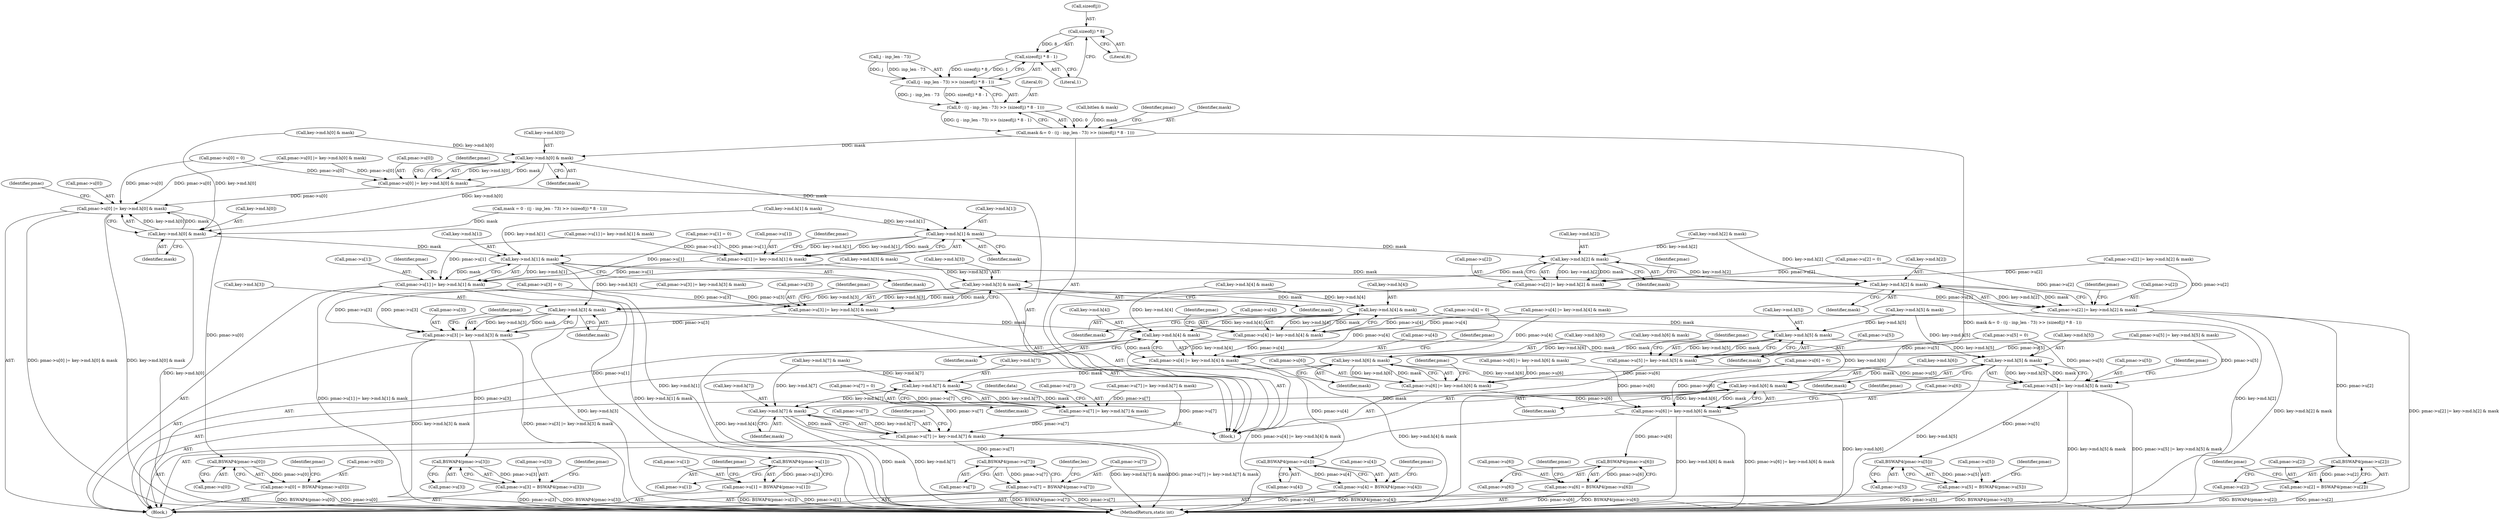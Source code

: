digraph "0_openssl_68595c0c2886e7942a14f98c17a55a88afb6c292_0@API" {
"1001166" [label="(Call,sizeof(j) * 8)"];
"1001165" [label="(Call,sizeof(j) * 8 - 1)"];
"1001159" [label="(Call,(j - inp_len - 73) >> (sizeof(j) * 8 - 1))"];
"1001157" [label="(Call,0 - ((j - inp_len - 73) >> (sizeof(j) * 8 - 1)))"];
"1001155" [label="(Call,mask &= 0 - ((j - inp_len - 73) >> (sizeof(j) * 8 - 1)))"];
"1001177" [label="(Call,key->md.h[0] & mask)"];
"1001171" [label="(Call,pmac->u[0] |= key->md.h[0] & mask)"];
"1001406" [label="(Call,pmac->u[0] |= key->md.h[0] & mask)"];
"1001532" [label="(Call,BSWAP4(pmac->u[0]))"];
"1001526" [label="(Call,pmac->u[0] = BSWAP4(pmac->u[0]))"];
"1001192" [label="(Call,key->md.h[1] & mask)"];
"1001186" [label="(Call,pmac->u[1] |= key->md.h[1] & mask)"];
"1001421" [label="(Call,pmac->u[1] |= key->md.h[1] & mask)"];
"1001544" [label="(Call,BSWAP4(pmac->u[1]))"];
"1001538" [label="(Call,pmac->u[1] = BSWAP4(pmac->u[1]))"];
"1001207" [label="(Call,key->md.h[2] & mask)"];
"1001201" [label="(Call,pmac->u[2] |= key->md.h[2] & mask)"];
"1001436" [label="(Call,pmac->u[2] |= key->md.h[2] & mask)"];
"1001556" [label="(Call,BSWAP4(pmac->u[2]))"];
"1001550" [label="(Call,pmac->u[2] = BSWAP4(pmac->u[2]))"];
"1001222" [label="(Call,key->md.h[3] & mask)"];
"1001216" [label="(Call,pmac->u[3] |= key->md.h[3] & mask)"];
"1001451" [label="(Call,pmac->u[3] |= key->md.h[3] & mask)"];
"1001568" [label="(Call,BSWAP4(pmac->u[3]))"];
"1001562" [label="(Call,pmac->u[3] = BSWAP4(pmac->u[3]))"];
"1001237" [label="(Call,key->md.h[4] & mask)"];
"1001231" [label="(Call,pmac->u[4] |= key->md.h[4] & mask)"];
"1001466" [label="(Call,pmac->u[4] |= key->md.h[4] & mask)"];
"1001580" [label="(Call,BSWAP4(pmac->u[4]))"];
"1001574" [label="(Call,pmac->u[4] = BSWAP4(pmac->u[4]))"];
"1001252" [label="(Call,key->md.h[5] & mask)"];
"1001246" [label="(Call,pmac->u[5] |= key->md.h[5] & mask)"];
"1001481" [label="(Call,pmac->u[5] |= key->md.h[5] & mask)"];
"1001592" [label="(Call,BSWAP4(pmac->u[5]))"];
"1001586" [label="(Call,pmac->u[5] = BSWAP4(pmac->u[5]))"];
"1001267" [label="(Call,key->md.h[6] & mask)"];
"1001261" [label="(Call,pmac->u[6] |= key->md.h[6] & mask)"];
"1001496" [label="(Call,pmac->u[6] |= key->md.h[6] & mask)"];
"1001604" [label="(Call,BSWAP4(pmac->u[6]))"];
"1001598" [label="(Call,pmac->u[6] = BSWAP4(pmac->u[6]))"];
"1001282" [label="(Call,key->md.h[7] & mask)"];
"1001276" [label="(Call,pmac->u[7] |= key->md.h[7] & mask)"];
"1001511" [label="(Call,pmac->u[7] |= key->md.h[7] & mask)"];
"1001616" [label="(Call,BSWAP4(pmac->u[7]))"];
"1001610" [label="(Call,pmac->u[7] = BSWAP4(pmac->u[7]))"];
"1001517" [label="(Call,key->md.h[7] & mask)"];
"1001502" [label="(Call,key->md.h[6] & mask)"];
"1001487" [label="(Call,key->md.h[5] & mask)"];
"1001472" [label="(Call,key->md.h[4] & mask)"];
"1001457" [label="(Call,key->md.h[3] & mask)"];
"1001442" [label="(Call,key->md.h[2] & mask)"];
"1001427" [label="(Call,key->md.h[1] & mask)"];
"1001412" [label="(Call,key->md.h[0] & mask)"];
"1001232" [label="(Call,pmac->u[4])"];
"1001261" [label="(Call,pmac->u[6] |= key->md.h[6] & mask)"];
"1001290" [label="(Identifier,mask)"];
"1001420" [label="(Identifier,mask)"];
"1001604" [label="(Call,BSWAP4(pmac->u[6]))"];
"1001503" [label="(Call,key->md.h[6])"];
"1001002" [label="(Call,pmac->u[2] |= key->md.h[2] & mask)"];
"1001465" [label="(Identifier,mask)"];
"1001264" [label="(Identifier,pmac)"];
"1001427" [label="(Call,key->md.h[1] & mask)"];
"1001208" [label="(Call,key->md.h[2])"];
"1001217" [label="(Call,pmac->u[3])"];
"1001592" [label="(Call,BSWAP4(pmac->u[5]))"];
"1001171" [label="(Call,pmac->u[0] |= key->md.h[0] & mask)"];
"1001610" [label="(Call,pmac->u[7] = BSWAP4(pmac->u[7]))"];
"1001457" [label="(Call,key->md.h[3] & mask)"];
"1001083" [label="(Call,key->md.h[7] & mask)"];
"1001473" [label="(Call,key->md.h[4])"];
"1001283" [label="(Call,key->md.h[7])"];
"1001551" [label="(Call,pmac->u[2])"];
"1001223" [label="(Call,key->md.h[3])"];
"1001166" [label="(Call,sizeof(j) * 8)"];
"1000837" [label="(Call,pmac->u[6] = 0)"];
"1001458" [label="(Call,key->md.h[3])"];
"1001526" [label="(Call,pmac->u[0] = BSWAP4(pmac->u[0]))"];
"1001586" [label="(Call,pmac->u[5] = BSWAP4(pmac->u[5]))"];
"1001167" [label="(Call,sizeof(j))"];
"1001165" [label="(Call,sizeof(j) * 8 - 1)"];
"1001616" [label="(Call,BSWAP4(pmac->u[7]))"];
"1001617" [label="(Call,pmac->u[7])"];
"1001480" [label="(Identifier,mask)"];
"1001587" [label="(Call,pmac->u[5])"];
"1000809" [label="(Call,pmac->u[2] = 0)"];
"1001518" [label="(Call,key->md.h[7])"];
"1000823" [label="(Call,pmac->u[4] = 0)"];
"1000978" [label="(Call,key->md.h[0] & mask)"];
"1001216" [label="(Call,pmac->u[3] |= key->md.h[3] & mask)"];
"1001562" [label="(Call,pmac->u[3] = BSWAP4(pmac->u[3]))"];
"1001032" [label="(Call,pmac->u[4] |= key->md.h[4] & mask)"];
"1001260" [label="(Identifier,mask)"];
"1001282" [label="(Call,key->md.h[7] & mask)"];
"1001421" [label="(Call,pmac->u[1] |= key->md.h[1] & mask)"];
"1001439" [label="(Identifier,pmac)"];
"1001201" [label="(Call,pmac->u[2] |= key->md.h[2] & mask)"];
"1001185" [label="(Identifier,mask)"];
"1001159" [label="(Call,(j - inp_len - 73) >> (sizeof(j) * 8 - 1))"];
"1001247" [label="(Call,pmac->u[5])"];
"1001580" [label="(Call,BSWAP4(pmac->u[4]))"];
"1001237" [label="(Call,key->md.h[4] & mask)"];
"1001556" [label="(Call,BSWAP4(pmac->u[2]))"];
"1001186" [label="(Call,pmac->u[1] |= key->md.h[1] & mask)"];
"1001422" [label="(Call,pmac->u[1])"];
"1001268" [label="(Call,key->md.h[6])"];
"1001428" [label="(Call,key->md.h[1])"];
"1001569" [label="(Call,pmac->u[3])"];
"1001062" [label="(Call,pmac->u[6] |= key->md.h[6] & mask)"];
"1001452" [label="(Call,pmac->u[3])"];
"1001424" [label="(Identifier,pmac)"];
"1001145" [label="(Call,bitlen & mask)"];
"1001538" [label="(Call,pmac->u[1] = BSWAP4(pmac->u[1]))"];
"1001574" [label="(Call,pmac->u[4] = BSWAP4(pmac->u[4]))"];
"1001246" [label="(Call,pmac->u[5] |= key->md.h[5] & mask)"];
"1001466" [label="(Call,pmac->u[4] |= key->md.h[4] & mask)"];
"1001593" [label="(Call,pmac->u[5])"];
"1001219" [label="(Identifier,pmac)"];
"1001525" [label="(Identifier,mask)"];
"1001532" [label="(Call,BSWAP4(pmac->u[0]))"];
"1001275" [label="(Identifier,mask)"];
"1001407" [label="(Call,pmac->u[0])"];
"1001238" [label="(Call,key->md.h[4])"];
"1001390" [label="(Call,mask = 0 - ((j - inp_len - 73) >> (sizeof(j) * 8 - 1)))"];
"1001120" [label="(Block,)"];
"1001487" [label="(Call,key->md.h[5] & mask)"];
"1001541" [label="(Identifier,pmac)"];
"1001193" [label="(Call,key->md.h[1])"];
"1001249" [label="(Identifier,pmac)"];
"1001481" [label="(Call,pmac->u[5] |= key->md.h[5] & mask)"];
"1001451" [label="(Call,pmac->u[3] |= key->md.h[3] & mask)"];
"1001435" [label="(Identifier,mask)"];
"1001467" [label="(Call,pmac->u[4])"];
"1001204" [label="(Identifier,pmac)"];
"1001484" [label="(Identifier,pmac)"];
"1001605" [label="(Call,pmac->u[6])"];
"1001177" [label="(Call,key->md.h[0] & mask)"];
"1001262" [label="(Call,pmac->u[6])"];
"1001482" [label="(Call,pmac->u[5])"];
"1001565" [label="(Identifier,pmac)"];
"1001545" [label="(Call,pmac->u[1])"];
"1001623" [label="(Identifier,len)"];
"1000830" [label="(Call,pmac->u[5] = 0)"];
"1000987" [label="(Call,pmac->u[1] |= key->md.h[1] & mask)"];
"1001514" [label="(Identifier,pmac)"];
"1001413" [label="(Call,key->md.h[0])"];
"1001277" [label="(Call,pmac->u[7])"];
"1000795" [label="(Call,pmac->u[0] = 0)"];
"1001172" [label="(Call,pmac->u[0])"];
"1001469" [label="(Identifier,pmac)"];
"1001533" [label="(Call,pmac->u[0])"];
"1001575" [label="(Call,pmac->u[4])"];
"1001601" [label="(Identifier,pmac)"];
"1001557" [label="(Call,pmac->u[2])"];
"1001222" [label="(Call,key->md.h[3] & mask)"];
"1001202" [label="(Call,pmac->u[2])"];
"1000816" [label="(Call,pmac->u[3] = 0)"];
"1001068" [label="(Call,key->md.h[6] & mask)"];
"1001502" [label="(Call,key->md.h[6] & mask)"];
"1001511" [label="(Call,pmac->u[7] |= key->md.h[7] & mask)"];
"1001529" [label="(Identifier,pmac)"];
"1001568" [label="(Call,BSWAP4(pmac->u[3]))"];
"1001497" [label="(Call,pmac->u[6])"];
"1001155" [label="(Call,mask &= 0 - ((j - inp_len - 73) >> (sizeof(j) * 8 - 1)))"];
"1001544" [label="(Call,BSWAP4(pmac->u[1]))"];
"1000496" [label="(Block,)"];
"1000993" [label="(Call,key->md.h[1] & mask)"];
"1001169" [label="(Literal,8)"];
"1001589" [label="(Identifier,pmac)"];
"1001550" [label="(Call,pmac->u[2] = BSWAP4(pmac->u[2]))"];
"1001157" [label="(Call,0 - ((j - inp_len - 73) >> (sizeof(j) * 8 - 1)))"];
"1001200" [label="(Identifier,mask)"];
"1001944" [label="(MethodReturn,static int)"];
"1001577" [label="(Identifier,pmac)"];
"1001038" [label="(Call,key->md.h[4] & mask)"];
"1001436" [label="(Call,pmac->u[2] |= key->md.h[2] & mask)"];
"1001245" [label="(Identifier,mask)"];
"1001279" [label="(Identifier,pmac)"];
"1001252" [label="(Call,key->md.h[5] & mask)"];
"1001189" [label="(Identifier,pmac)"];
"1001276" [label="(Call,pmac->u[7] |= key->md.h[7] & mask)"];
"1001517" [label="(Call,key->md.h[7] & mask)"];
"1001412" [label="(Call,key->md.h[0] & mask)"];
"1001158" [label="(Literal,0)"];
"1001599" [label="(Call,pmac->u[6])"];
"1001170" [label="(Literal,1)"];
"1000972" [label="(Call,pmac->u[0] |= key->md.h[0] & mask)"];
"1001488" [label="(Call,key->md.h[5])"];
"1001008" [label="(Call,key->md.h[2] & mask)"];
"1001215" [label="(Identifier,mask)"];
"1001613" [label="(Identifier,pmac)"];
"1001292" [label="(Identifier,data)"];
"1000844" [label="(Call,pmac->u[7] = 0)"];
"1001495" [label="(Identifier,mask)"];
"1001454" [label="(Identifier,pmac)"];
"1001553" [label="(Identifier,pmac)"];
"1001207" [label="(Call,key->md.h[2] & mask)"];
"1001160" [label="(Call,j - inp_len - 73)"];
"1001581" [label="(Call,pmac->u[4])"];
"1001267" [label="(Call,key->md.h[6] & mask)"];
"1001174" [label="(Identifier,pmac)"];
"1000802" [label="(Call,pmac->u[1] = 0)"];
"1001499" [label="(Identifier,pmac)"];
"1001598" [label="(Call,pmac->u[6] = BSWAP4(pmac->u[6]))"];
"1001442" [label="(Call,key->md.h[2] & mask)"];
"1001234" [label="(Identifier,pmac)"];
"1001472" [label="(Call,key->md.h[4] & mask)"];
"1001512" [label="(Call,pmac->u[7])"];
"1001077" [label="(Call,pmac->u[7] |= key->md.h[7] & mask)"];
"1001611" [label="(Call,pmac->u[7])"];
"1001406" [label="(Call,pmac->u[0] |= key->md.h[0] & mask)"];
"1001450" [label="(Identifier,mask)"];
"1001156" [label="(Identifier,mask)"];
"1001178" [label="(Call,key->md.h[0])"];
"1001563" [label="(Call,pmac->u[3])"];
"1001539" [label="(Call,pmac->u[1])"];
"1001023" [label="(Call,key->md.h[3] & mask)"];
"1001230" [label="(Identifier,mask)"];
"1001437" [label="(Call,pmac->u[2])"];
"1001527" [label="(Call,pmac->u[0])"];
"1001047" [label="(Call,pmac->u[5] |= key->md.h[5] & mask)"];
"1001496" [label="(Call,pmac->u[6] |= key->md.h[6] & mask)"];
"1001510" [label="(Identifier,mask)"];
"1001053" [label="(Call,key->md.h[5] & mask)"];
"1001231" [label="(Call,pmac->u[4] |= key->md.h[4] & mask)"];
"1001253" [label="(Call,key->md.h[5])"];
"1001187" [label="(Call,pmac->u[1])"];
"1001443" [label="(Call,key->md.h[2])"];
"1001192" [label="(Call,key->md.h[1] & mask)"];
"1001017" [label="(Call,pmac->u[3] |= key->md.h[3] & mask)"];
"1001166" -> "1001165"  [label="AST: "];
"1001166" -> "1001169"  [label="CFG: "];
"1001167" -> "1001166"  [label="AST: "];
"1001169" -> "1001166"  [label="AST: "];
"1001170" -> "1001166"  [label="CFG: "];
"1001166" -> "1001165"  [label="DDG: 8"];
"1001165" -> "1001159"  [label="AST: "];
"1001165" -> "1001170"  [label="CFG: "];
"1001170" -> "1001165"  [label="AST: "];
"1001159" -> "1001165"  [label="CFG: "];
"1001165" -> "1001159"  [label="DDG: sizeof(j) * 8"];
"1001165" -> "1001159"  [label="DDG: 1"];
"1001159" -> "1001157"  [label="AST: "];
"1001160" -> "1001159"  [label="AST: "];
"1001157" -> "1001159"  [label="CFG: "];
"1001159" -> "1001157"  [label="DDG: j - inp_len - 73"];
"1001159" -> "1001157"  [label="DDG: sizeof(j) * 8 - 1"];
"1001160" -> "1001159"  [label="DDG: j"];
"1001160" -> "1001159"  [label="DDG: inp_len - 73"];
"1001157" -> "1001155"  [label="AST: "];
"1001158" -> "1001157"  [label="AST: "];
"1001155" -> "1001157"  [label="CFG: "];
"1001157" -> "1001155"  [label="DDG: 0"];
"1001157" -> "1001155"  [label="DDG: (j - inp_len - 73) >> (sizeof(j) * 8 - 1)"];
"1001155" -> "1001120"  [label="AST: "];
"1001156" -> "1001155"  [label="AST: "];
"1001174" -> "1001155"  [label="CFG: "];
"1001155" -> "1001944"  [label="DDG: mask &= 0 - ((j - inp_len - 73) >> (sizeof(j) * 8 - 1))"];
"1001145" -> "1001155"  [label="DDG: mask"];
"1001155" -> "1001177"  [label="DDG: mask"];
"1001177" -> "1001171"  [label="AST: "];
"1001177" -> "1001185"  [label="CFG: "];
"1001178" -> "1001177"  [label="AST: "];
"1001185" -> "1001177"  [label="AST: "];
"1001171" -> "1001177"  [label="CFG: "];
"1001177" -> "1001171"  [label="DDG: key->md.h[0]"];
"1001177" -> "1001171"  [label="DDG: mask"];
"1000978" -> "1001177"  [label="DDG: key->md.h[0]"];
"1001177" -> "1001192"  [label="DDG: mask"];
"1001177" -> "1001412"  [label="DDG: key->md.h[0]"];
"1001171" -> "1001120"  [label="AST: "];
"1001172" -> "1001171"  [label="AST: "];
"1001189" -> "1001171"  [label="CFG: "];
"1000795" -> "1001171"  [label="DDG: pmac->u[0]"];
"1000972" -> "1001171"  [label="DDG: pmac->u[0]"];
"1001171" -> "1001406"  [label="DDG: pmac->u[0]"];
"1001406" -> "1000496"  [label="AST: "];
"1001406" -> "1001412"  [label="CFG: "];
"1001407" -> "1001406"  [label="AST: "];
"1001412" -> "1001406"  [label="AST: "];
"1001424" -> "1001406"  [label="CFG: "];
"1001406" -> "1001944"  [label="DDG: pmac->u[0] |= key->md.h[0] & mask"];
"1001406" -> "1001944"  [label="DDG: key->md.h[0] & mask"];
"1000795" -> "1001406"  [label="DDG: pmac->u[0]"];
"1000972" -> "1001406"  [label="DDG: pmac->u[0]"];
"1001412" -> "1001406"  [label="DDG: key->md.h[0]"];
"1001412" -> "1001406"  [label="DDG: mask"];
"1001406" -> "1001532"  [label="DDG: pmac->u[0]"];
"1001532" -> "1001526"  [label="AST: "];
"1001532" -> "1001533"  [label="CFG: "];
"1001533" -> "1001532"  [label="AST: "];
"1001526" -> "1001532"  [label="CFG: "];
"1001532" -> "1001526"  [label="DDG: pmac->u[0]"];
"1001526" -> "1000496"  [label="AST: "];
"1001527" -> "1001526"  [label="AST: "];
"1001541" -> "1001526"  [label="CFG: "];
"1001526" -> "1001944"  [label="DDG: BSWAP4(pmac->u[0])"];
"1001526" -> "1001944"  [label="DDG: pmac->u[0]"];
"1001192" -> "1001186"  [label="AST: "];
"1001192" -> "1001200"  [label="CFG: "];
"1001193" -> "1001192"  [label="AST: "];
"1001200" -> "1001192"  [label="AST: "];
"1001186" -> "1001192"  [label="CFG: "];
"1001192" -> "1001186"  [label="DDG: key->md.h[1]"];
"1001192" -> "1001186"  [label="DDG: mask"];
"1000993" -> "1001192"  [label="DDG: key->md.h[1]"];
"1001192" -> "1001207"  [label="DDG: mask"];
"1001192" -> "1001427"  [label="DDG: key->md.h[1]"];
"1001186" -> "1001120"  [label="AST: "];
"1001187" -> "1001186"  [label="AST: "];
"1001204" -> "1001186"  [label="CFG: "];
"1000802" -> "1001186"  [label="DDG: pmac->u[1]"];
"1000987" -> "1001186"  [label="DDG: pmac->u[1]"];
"1001186" -> "1001421"  [label="DDG: pmac->u[1]"];
"1001421" -> "1000496"  [label="AST: "];
"1001421" -> "1001427"  [label="CFG: "];
"1001422" -> "1001421"  [label="AST: "];
"1001427" -> "1001421"  [label="AST: "];
"1001439" -> "1001421"  [label="CFG: "];
"1001421" -> "1001944"  [label="DDG: key->md.h[1] & mask"];
"1001421" -> "1001944"  [label="DDG: pmac->u[1] |= key->md.h[1] & mask"];
"1000802" -> "1001421"  [label="DDG: pmac->u[1]"];
"1000987" -> "1001421"  [label="DDG: pmac->u[1]"];
"1001427" -> "1001421"  [label="DDG: key->md.h[1]"];
"1001427" -> "1001421"  [label="DDG: mask"];
"1001421" -> "1001544"  [label="DDG: pmac->u[1]"];
"1001544" -> "1001538"  [label="AST: "];
"1001544" -> "1001545"  [label="CFG: "];
"1001545" -> "1001544"  [label="AST: "];
"1001538" -> "1001544"  [label="CFG: "];
"1001544" -> "1001538"  [label="DDG: pmac->u[1]"];
"1001538" -> "1000496"  [label="AST: "];
"1001539" -> "1001538"  [label="AST: "];
"1001553" -> "1001538"  [label="CFG: "];
"1001538" -> "1001944"  [label="DDG: BSWAP4(pmac->u[1])"];
"1001538" -> "1001944"  [label="DDG: pmac->u[1]"];
"1001207" -> "1001201"  [label="AST: "];
"1001207" -> "1001215"  [label="CFG: "];
"1001208" -> "1001207"  [label="AST: "];
"1001215" -> "1001207"  [label="AST: "];
"1001201" -> "1001207"  [label="CFG: "];
"1001207" -> "1001201"  [label="DDG: key->md.h[2]"];
"1001207" -> "1001201"  [label="DDG: mask"];
"1001008" -> "1001207"  [label="DDG: key->md.h[2]"];
"1001207" -> "1001222"  [label="DDG: mask"];
"1001207" -> "1001442"  [label="DDG: key->md.h[2]"];
"1001201" -> "1001120"  [label="AST: "];
"1001202" -> "1001201"  [label="AST: "];
"1001219" -> "1001201"  [label="CFG: "];
"1000809" -> "1001201"  [label="DDG: pmac->u[2]"];
"1001002" -> "1001201"  [label="DDG: pmac->u[2]"];
"1001201" -> "1001436"  [label="DDG: pmac->u[2]"];
"1001436" -> "1000496"  [label="AST: "];
"1001436" -> "1001442"  [label="CFG: "];
"1001437" -> "1001436"  [label="AST: "];
"1001442" -> "1001436"  [label="AST: "];
"1001454" -> "1001436"  [label="CFG: "];
"1001436" -> "1001944"  [label="DDG: pmac->u[2] |= key->md.h[2] & mask"];
"1001436" -> "1001944"  [label="DDG: key->md.h[2] & mask"];
"1000809" -> "1001436"  [label="DDG: pmac->u[2]"];
"1001002" -> "1001436"  [label="DDG: pmac->u[2]"];
"1001442" -> "1001436"  [label="DDG: key->md.h[2]"];
"1001442" -> "1001436"  [label="DDG: mask"];
"1001436" -> "1001556"  [label="DDG: pmac->u[2]"];
"1001556" -> "1001550"  [label="AST: "];
"1001556" -> "1001557"  [label="CFG: "];
"1001557" -> "1001556"  [label="AST: "];
"1001550" -> "1001556"  [label="CFG: "];
"1001556" -> "1001550"  [label="DDG: pmac->u[2]"];
"1001550" -> "1000496"  [label="AST: "];
"1001551" -> "1001550"  [label="AST: "];
"1001565" -> "1001550"  [label="CFG: "];
"1001550" -> "1001944"  [label="DDG: pmac->u[2]"];
"1001550" -> "1001944"  [label="DDG: BSWAP4(pmac->u[2])"];
"1001222" -> "1001216"  [label="AST: "];
"1001222" -> "1001230"  [label="CFG: "];
"1001223" -> "1001222"  [label="AST: "];
"1001230" -> "1001222"  [label="AST: "];
"1001216" -> "1001222"  [label="CFG: "];
"1001222" -> "1001216"  [label="DDG: key->md.h[3]"];
"1001222" -> "1001216"  [label="DDG: mask"];
"1001023" -> "1001222"  [label="DDG: key->md.h[3]"];
"1001222" -> "1001237"  [label="DDG: mask"];
"1001222" -> "1001457"  [label="DDG: key->md.h[3]"];
"1001216" -> "1001120"  [label="AST: "];
"1001217" -> "1001216"  [label="AST: "];
"1001234" -> "1001216"  [label="CFG: "];
"1000816" -> "1001216"  [label="DDG: pmac->u[3]"];
"1001017" -> "1001216"  [label="DDG: pmac->u[3]"];
"1001216" -> "1001451"  [label="DDG: pmac->u[3]"];
"1001451" -> "1000496"  [label="AST: "];
"1001451" -> "1001457"  [label="CFG: "];
"1001452" -> "1001451"  [label="AST: "];
"1001457" -> "1001451"  [label="AST: "];
"1001469" -> "1001451"  [label="CFG: "];
"1001451" -> "1001944"  [label="DDG: pmac->u[3] |= key->md.h[3] & mask"];
"1001451" -> "1001944"  [label="DDG: key->md.h[3] & mask"];
"1000816" -> "1001451"  [label="DDG: pmac->u[3]"];
"1001017" -> "1001451"  [label="DDG: pmac->u[3]"];
"1001457" -> "1001451"  [label="DDG: key->md.h[3]"];
"1001457" -> "1001451"  [label="DDG: mask"];
"1001451" -> "1001568"  [label="DDG: pmac->u[3]"];
"1001568" -> "1001562"  [label="AST: "];
"1001568" -> "1001569"  [label="CFG: "];
"1001569" -> "1001568"  [label="AST: "];
"1001562" -> "1001568"  [label="CFG: "];
"1001568" -> "1001562"  [label="DDG: pmac->u[3]"];
"1001562" -> "1000496"  [label="AST: "];
"1001563" -> "1001562"  [label="AST: "];
"1001577" -> "1001562"  [label="CFG: "];
"1001562" -> "1001944"  [label="DDG: pmac->u[3]"];
"1001562" -> "1001944"  [label="DDG: BSWAP4(pmac->u[3])"];
"1001237" -> "1001231"  [label="AST: "];
"1001237" -> "1001245"  [label="CFG: "];
"1001238" -> "1001237"  [label="AST: "];
"1001245" -> "1001237"  [label="AST: "];
"1001231" -> "1001237"  [label="CFG: "];
"1001237" -> "1001231"  [label="DDG: key->md.h[4]"];
"1001237" -> "1001231"  [label="DDG: mask"];
"1001038" -> "1001237"  [label="DDG: key->md.h[4]"];
"1001237" -> "1001252"  [label="DDG: mask"];
"1001237" -> "1001472"  [label="DDG: key->md.h[4]"];
"1001231" -> "1001120"  [label="AST: "];
"1001232" -> "1001231"  [label="AST: "];
"1001249" -> "1001231"  [label="CFG: "];
"1000823" -> "1001231"  [label="DDG: pmac->u[4]"];
"1001032" -> "1001231"  [label="DDG: pmac->u[4]"];
"1001231" -> "1001466"  [label="DDG: pmac->u[4]"];
"1001466" -> "1000496"  [label="AST: "];
"1001466" -> "1001472"  [label="CFG: "];
"1001467" -> "1001466"  [label="AST: "];
"1001472" -> "1001466"  [label="AST: "];
"1001484" -> "1001466"  [label="CFG: "];
"1001466" -> "1001944"  [label="DDG: key->md.h[4] & mask"];
"1001466" -> "1001944"  [label="DDG: pmac->u[4] |= key->md.h[4] & mask"];
"1000823" -> "1001466"  [label="DDG: pmac->u[4]"];
"1001032" -> "1001466"  [label="DDG: pmac->u[4]"];
"1001472" -> "1001466"  [label="DDG: key->md.h[4]"];
"1001472" -> "1001466"  [label="DDG: mask"];
"1001466" -> "1001580"  [label="DDG: pmac->u[4]"];
"1001580" -> "1001574"  [label="AST: "];
"1001580" -> "1001581"  [label="CFG: "];
"1001581" -> "1001580"  [label="AST: "];
"1001574" -> "1001580"  [label="CFG: "];
"1001580" -> "1001574"  [label="DDG: pmac->u[4]"];
"1001574" -> "1000496"  [label="AST: "];
"1001575" -> "1001574"  [label="AST: "];
"1001589" -> "1001574"  [label="CFG: "];
"1001574" -> "1001944"  [label="DDG: BSWAP4(pmac->u[4])"];
"1001574" -> "1001944"  [label="DDG: pmac->u[4]"];
"1001252" -> "1001246"  [label="AST: "];
"1001252" -> "1001260"  [label="CFG: "];
"1001253" -> "1001252"  [label="AST: "];
"1001260" -> "1001252"  [label="AST: "];
"1001246" -> "1001252"  [label="CFG: "];
"1001252" -> "1001246"  [label="DDG: key->md.h[5]"];
"1001252" -> "1001246"  [label="DDG: mask"];
"1001053" -> "1001252"  [label="DDG: key->md.h[5]"];
"1001252" -> "1001267"  [label="DDG: mask"];
"1001252" -> "1001487"  [label="DDG: key->md.h[5]"];
"1001246" -> "1001120"  [label="AST: "];
"1001247" -> "1001246"  [label="AST: "];
"1001264" -> "1001246"  [label="CFG: "];
"1001047" -> "1001246"  [label="DDG: pmac->u[5]"];
"1000830" -> "1001246"  [label="DDG: pmac->u[5]"];
"1001246" -> "1001481"  [label="DDG: pmac->u[5]"];
"1001481" -> "1000496"  [label="AST: "];
"1001481" -> "1001487"  [label="CFG: "];
"1001482" -> "1001481"  [label="AST: "];
"1001487" -> "1001481"  [label="AST: "];
"1001499" -> "1001481"  [label="CFG: "];
"1001481" -> "1001944"  [label="DDG: key->md.h[5] & mask"];
"1001481" -> "1001944"  [label="DDG: pmac->u[5] |= key->md.h[5] & mask"];
"1001047" -> "1001481"  [label="DDG: pmac->u[5]"];
"1000830" -> "1001481"  [label="DDG: pmac->u[5]"];
"1001487" -> "1001481"  [label="DDG: key->md.h[5]"];
"1001487" -> "1001481"  [label="DDG: mask"];
"1001481" -> "1001592"  [label="DDG: pmac->u[5]"];
"1001592" -> "1001586"  [label="AST: "];
"1001592" -> "1001593"  [label="CFG: "];
"1001593" -> "1001592"  [label="AST: "];
"1001586" -> "1001592"  [label="CFG: "];
"1001592" -> "1001586"  [label="DDG: pmac->u[5]"];
"1001586" -> "1000496"  [label="AST: "];
"1001587" -> "1001586"  [label="AST: "];
"1001601" -> "1001586"  [label="CFG: "];
"1001586" -> "1001944"  [label="DDG: pmac->u[5]"];
"1001586" -> "1001944"  [label="DDG: BSWAP4(pmac->u[5])"];
"1001267" -> "1001261"  [label="AST: "];
"1001267" -> "1001275"  [label="CFG: "];
"1001268" -> "1001267"  [label="AST: "];
"1001275" -> "1001267"  [label="AST: "];
"1001261" -> "1001267"  [label="CFG: "];
"1001267" -> "1001261"  [label="DDG: key->md.h[6]"];
"1001267" -> "1001261"  [label="DDG: mask"];
"1001068" -> "1001267"  [label="DDG: key->md.h[6]"];
"1001267" -> "1001282"  [label="DDG: mask"];
"1001267" -> "1001502"  [label="DDG: key->md.h[6]"];
"1001261" -> "1001120"  [label="AST: "];
"1001262" -> "1001261"  [label="AST: "];
"1001279" -> "1001261"  [label="CFG: "];
"1000837" -> "1001261"  [label="DDG: pmac->u[6]"];
"1001062" -> "1001261"  [label="DDG: pmac->u[6]"];
"1001261" -> "1001496"  [label="DDG: pmac->u[6]"];
"1001496" -> "1000496"  [label="AST: "];
"1001496" -> "1001502"  [label="CFG: "];
"1001497" -> "1001496"  [label="AST: "];
"1001502" -> "1001496"  [label="AST: "];
"1001514" -> "1001496"  [label="CFG: "];
"1001496" -> "1001944"  [label="DDG: key->md.h[6] & mask"];
"1001496" -> "1001944"  [label="DDG: pmac->u[6] |= key->md.h[6] & mask"];
"1000837" -> "1001496"  [label="DDG: pmac->u[6]"];
"1001062" -> "1001496"  [label="DDG: pmac->u[6]"];
"1001502" -> "1001496"  [label="DDG: key->md.h[6]"];
"1001502" -> "1001496"  [label="DDG: mask"];
"1001496" -> "1001604"  [label="DDG: pmac->u[6]"];
"1001604" -> "1001598"  [label="AST: "];
"1001604" -> "1001605"  [label="CFG: "];
"1001605" -> "1001604"  [label="AST: "];
"1001598" -> "1001604"  [label="CFG: "];
"1001604" -> "1001598"  [label="DDG: pmac->u[6]"];
"1001598" -> "1000496"  [label="AST: "];
"1001599" -> "1001598"  [label="AST: "];
"1001613" -> "1001598"  [label="CFG: "];
"1001598" -> "1001944"  [label="DDG: pmac->u[6]"];
"1001598" -> "1001944"  [label="DDG: BSWAP4(pmac->u[6])"];
"1001282" -> "1001276"  [label="AST: "];
"1001282" -> "1001290"  [label="CFG: "];
"1001283" -> "1001282"  [label="AST: "];
"1001290" -> "1001282"  [label="AST: "];
"1001276" -> "1001282"  [label="CFG: "];
"1001282" -> "1001276"  [label="DDG: key->md.h[7]"];
"1001282" -> "1001276"  [label="DDG: mask"];
"1001083" -> "1001282"  [label="DDG: key->md.h[7]"];
"1001282" -> "1001517"  [label="DDG: key->md.h[7]"];
"1001276" -> "1001120"  [label="AST: "];
"1001277" -> "1001276"  [label="AST: "];
"1001292" -> "1001276"  [label="CFG: "];
"1001077" -> "1001276"  [label="DDG: pmac->u[7]"];
"1000844" -> "1001276"  [label="DDG: pmac->u[7]"];
"1001276" -> "1001511"  [label="DDG: pmac->u[7]"];
"1001511" -> "1000496"  [label="AST: "];
"1001511" -> "1001517"  [label="CFG: "];
"1001512" -> "1001511"  [label="AST: "];
"1001517" -> "1001511"  [label="AST: "];
"1001529" -> "1001511"  [label="CFG: "];
"1001511" -> "1001944"  [label="DDG: key->md.h[7] & mask"];
"1001511" -> "1001944"  [label="DDG: pmac->u[7] |= key->md.h[7] & mask"];
"1001077" -> "1001511"  [label="DDG: pmac->u[7]"];
"1000844" -> "1001511"  [label="DDG: pmac->u[7]"];
"1001517" -> "1001511"  [label="DDG: key->md.h[7]"];
"1001517" -> "1001511"  [label="DDG: mask"];
"1001511" -> "1001616"  [label="DDG: pmac->u[7]"];
"1001616" -> "1001610"  [label="AST: "];
"1001616" -> "1001617"  [label="CFG: "];
"1001617" -> "1001616"  [label="AST: "];
"1001610" -> "1001616"  [label="CFG: "];
"1001616" -> "1001610"  [label="DDG: pmac->u[7]"];
"1001610" -> "1000496"  [label="AST: "];
"1001611" -> "1001610"  [label="AST: "];
"1001623" -> "1001610"  [label="CFG: "];
"1001610" -> "1001944"  [label="DDG: pmac->u[7]"];
"1001610" -> "1001944"  [label="DDG: BSWAP4(pmac->u[7])"];
"1001517" -> "1001525"  [label="CFG: "];
"1001518" -> "1001517"  [label="AST: "];
"1001525" -> "1001517"  [label="AST: "];
"1001517" -> "1001944"  [label="DDG: mask"];
"1001517" -> "1001944"  [label="DDG: key->md.h[7]"];
"1001083" -> "1001517"  [label="DDG: key->md.h[7]"];
"1001502" -> "1001517"  [label="DDG: mask"];
"1001502" -> "1001510"  [label="CFG: "];
"1001503" -> "1001502"  [label="AST: "];
"1001510" -> "1001502"  [label="AST: "];
"1001502" -> "1001944"  [label="DDG: key->md.h[6]"];
"1001068" -> "1001502"  [label="DDG: key->md.h[6]"];
"1001487" -> "1001502"  [label="DDG: mask"];
"1001487" -> "1001495"  [label="CFG: "];
"1001488" -> "1001487"  [label="AST: "];
"1001495" -> "1001487"  [label="AST: "];
"1001487" -> "1001944"  [label="DDG: key->md.h[5]"];
"1001053" -> "1001487"  [label="DDG: key->md.h[5]"];
"1001472" -> "1001487"  [label="DDG: mask"];
"1001472" -> "1001480"  [label="CFG: "];
"1001473" -> "1001472"  [label="AST: "];
"1001480" -> "1001472"  [label="AST: "];
"1001472" -> "1001944"  [label="DDG: key->md.h[4]"];
"1001038" -> "1001472"  [label="DDG: key->md.h[4]"];
"1001457" -> "1001472"  [label="DDG: mask"];
"1001457" -> "1001465"  [label="CFG: "];
"1001458" -> "1001457"  [label="AST: "];
"1001465" -> "1001457"  [label="AST: "];
"1001457" -> "1001944"  [label="DDG: key->md.h[3]"];
"1001023" -> "1001457"  [label="DDG: key->md.h[3]"];
"1001442" -> "1001457"  [label="DDG: mask"];
"1001442" -> "1001450"  [label="CFG: "];
"1001443" -> "1001442"  [label="AST: "];
"1001450" -> "1001442"  [label="AST: "];
"1001442" -> "1001944"  [label="DDG: key->md.h[2]"];
"1001008" -> "1001442"  [label="DDG: key->md.h[2]"];
"1001427" -> "1001442"  [label="DDG: mask"];
"1001427" -> "1001435"  [label="CFG: "];
"1001428" -> "1001427"  [label="AST: "];
"1001435" -> "1001427"  [label="AST: "];
"1001427" -> "1001944"  [label="DDG: key->md.h[1]"];
"1000993" -> "1001427"  [label="DDG: key->md.h[1]"];
"1001412" -> "1001427"  [label="DDG: mask"];
"1001412" -> "1001420"  [label="CFG: "];
"1001413" -> "1001412"  [label="AST: "];
"1001420" -> "1001412"  [label="AST: "];
"1001412" -> "1001944"  [label="DDG: key->md.h[0]"];
"1000978" -> "1001412"  [label="DDG: key->md.h[0]"];
"1001390" -> "1001412"  [label="DDG: mask"];
}
